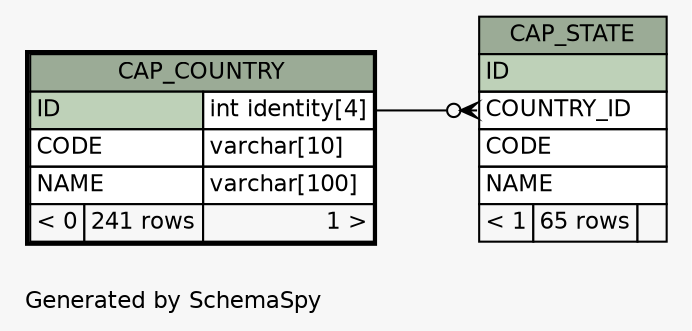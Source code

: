 // dot 2.28.0 on Windows 7 6.1
// SchemaSpy rev 590
digraph "oneDegreeRelationshipsDiagram" {
  graph [
    rankdir="RL"
    bgcolor="#f7f7f7"
    label="\nGenerated by SchemaSpy"
    labeljust="l"
    nodesep="0.18"
    ranksep="0.46"
    fontname="Helvetica"
    fontsize="11"
  ];
  node [
    fontname="Helvetica"
    fontsize="11"
    shape="plaintext"
  ];
  edge [
    arrowsize="0.8"
  ];
  "CAP_STATE":"COUNTRY_ID":w -> "CAP_COUNTRY":"ID.type":e [arrowhead=none dir=back arrowtail=crowodot];
  "CAP_COUNTRY" [
    label=<
    <TABLE BORDER="2" CELLBORDER="1" CELLSPACING="0" BGCOLOR="#ffffff">
      <TR><TD COLSPAN="3" BGCOLOR="#9bab96" ALIGN="CENTER">CAP_COUNTRY</TD></TR>
      <TR><TD PORT="ID" COLSPAN="2" BGCOLOR="#bed1b8" ALIGN="LEFT">ID</TD><TD PORT="ID.type" ALIGN="LEFT">int identity[4]</TD></TR>
      <TR><TD PORT="CODE" COLSPAN="2" ALIGN="LEFT">CODE</TD><TD PORT="CODE.type" ALIGN="LEFT">varchar[10]</TD></TR>
      <TR><TD PORT="NAME" COLSPAN="2" ALIGN="LEFT">NAME</TD><TD PORT="NAME.type" ALIGN="LEFT">varchar[100]</TD></TR>
      <TR><TD ALIGN="LEFT" BGCOLOR="#f7f7f7">&lt; 0</TD><TD ALIGN="RIGHT" BGCOLOR="#f7f7f7">241 rows</TD><TD ALIGN="RIGHT" BGCOLOR="#f7f7f7">1 &gt;</TD></TR>
    </TABLE>>
    URL="CAP_COUNTRY.html"
    tooltip="CAP_COUNTRY"
  ];
  "CAP_STATE" [
    label=<
    <TABLE BORDER="0" CELLBORDER="1" CELLSPACING="0" BGCOLOR="#ffffff">
      <TR><TD COLSPAN="3" BGCOLOR="#9bab96" ALIGN="CENTER">CAP_STATE</TD></TR>
      <TR><TD PORT="ID" COLSPAN="3" BGCOLOR="#bed1b8" ALIGN="LEFT">ID</TD></TR>
      <TR><TD PORT="COUNTRY_ID" COLSPAN="3" ALIGN="LEFT">COUNTRY_ID</TD></TR>
      <TR><TD PORT="CODE" COLSPAN="3" ALIGN="LEFT">CODE</TD></TR>
      <TR><TD PORT="NAME" COLSPAN="3" ALIGN="LEFT">NAME</TD></TR>
      <TR><TD ALIGN="LEFT" BGCOLOR="#f7f7f7">&lt; 1</TD><TD ALIGN="RIGHT" BGCOLOR="#f7f7f7">65 rows</TD><TD ALIGN="RIGHT" BGCOLOR="#f7f7f7">  </TD></TR>
    </TABLE>>
    URL="CAP_STATE.html"
    tooltip="CAP_STATE"
  ];
}
